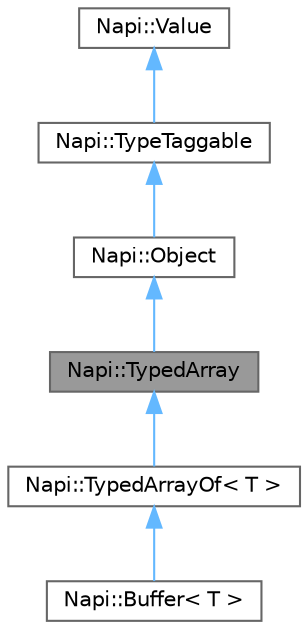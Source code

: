 digraph "Napi::TypedArray"
{
 // LATEX_PDF_SIZE
  bgcolor="transparent";
  edge [fontname=Helvetica,fontsize=10,labelfontname=Helvetica,labelfontsize=10];
  node [fontname=Helvetica,fontsize=10,shape=box,height=0.2,width=0.4];
  Node1 [id="Node000001",label="Napi::TypedArray",height=0.2,width=0.4,color="gray40", fillcolor="grey60", style="filled", fontcolor="black",tooltip=" "];
  Node2 -> Node1 [id="edge1_Node000001_Node000002",dir="back",color="steelblue1",style="solid",tooltip=" "];
  Node2 [id="Node000002",label="Napi::Object",height=0.2,width=0.4,color="gray40", fillcolor="white", style="filled",URL="$class_napi_1_1_object.html",tooltip="A JavaScript object value."];
  Node3 -> Node2 [id="edge2_Node000002_Node000003",dir="back",color="steelblue1",style="solid",tooltip=" "];
  Node3 [id="Node000003",label="Napi::TypeTaggable",height=0.2,width=0.4,color="gray40", fillcolor="white", style="filled",URL="$class_napi_1_1_type_taggable.html",tooltip=" "];
  Node4 -> Node3 [id="edge3_Node000003_Node000004",dir="back",color="steelblue1",style="solid",tooltip=" "];
  Node4 [id="Node000004",label="Napi::Value",height=0.2,width=0.4,color="gray40", fillcolor="white", style="filled",URL="$class_napi_1_1_value.html",tooltip=" "];
  Node1 -> Node5 [id="edge4_Node000001_Node000005",dir="back",color="steelblue1",style="solid",tooltip=" "];
  Node5 [id="Node000005",label="Napi::TypedArrayOf\< T \>",height=0.2,width=0.4,color="gray40", fillcolor="white", style="filled",URL="$class_napi_1_1_typed_array_of.html",tooltip=" "];
  Node5 -> Node6 [id="edge5_Node000005_Node000006",dir="back",color="steelblue1",style="solid",tooltip=" "];
  Node6 [id="Node000006",label="Napi::Buffer\< T \>",height=0.2,width=0.4,color="gray40", fillcolor="white", style="filled",URL="$class_napi_1_1_buffer.html",tooltip=" "];
}
